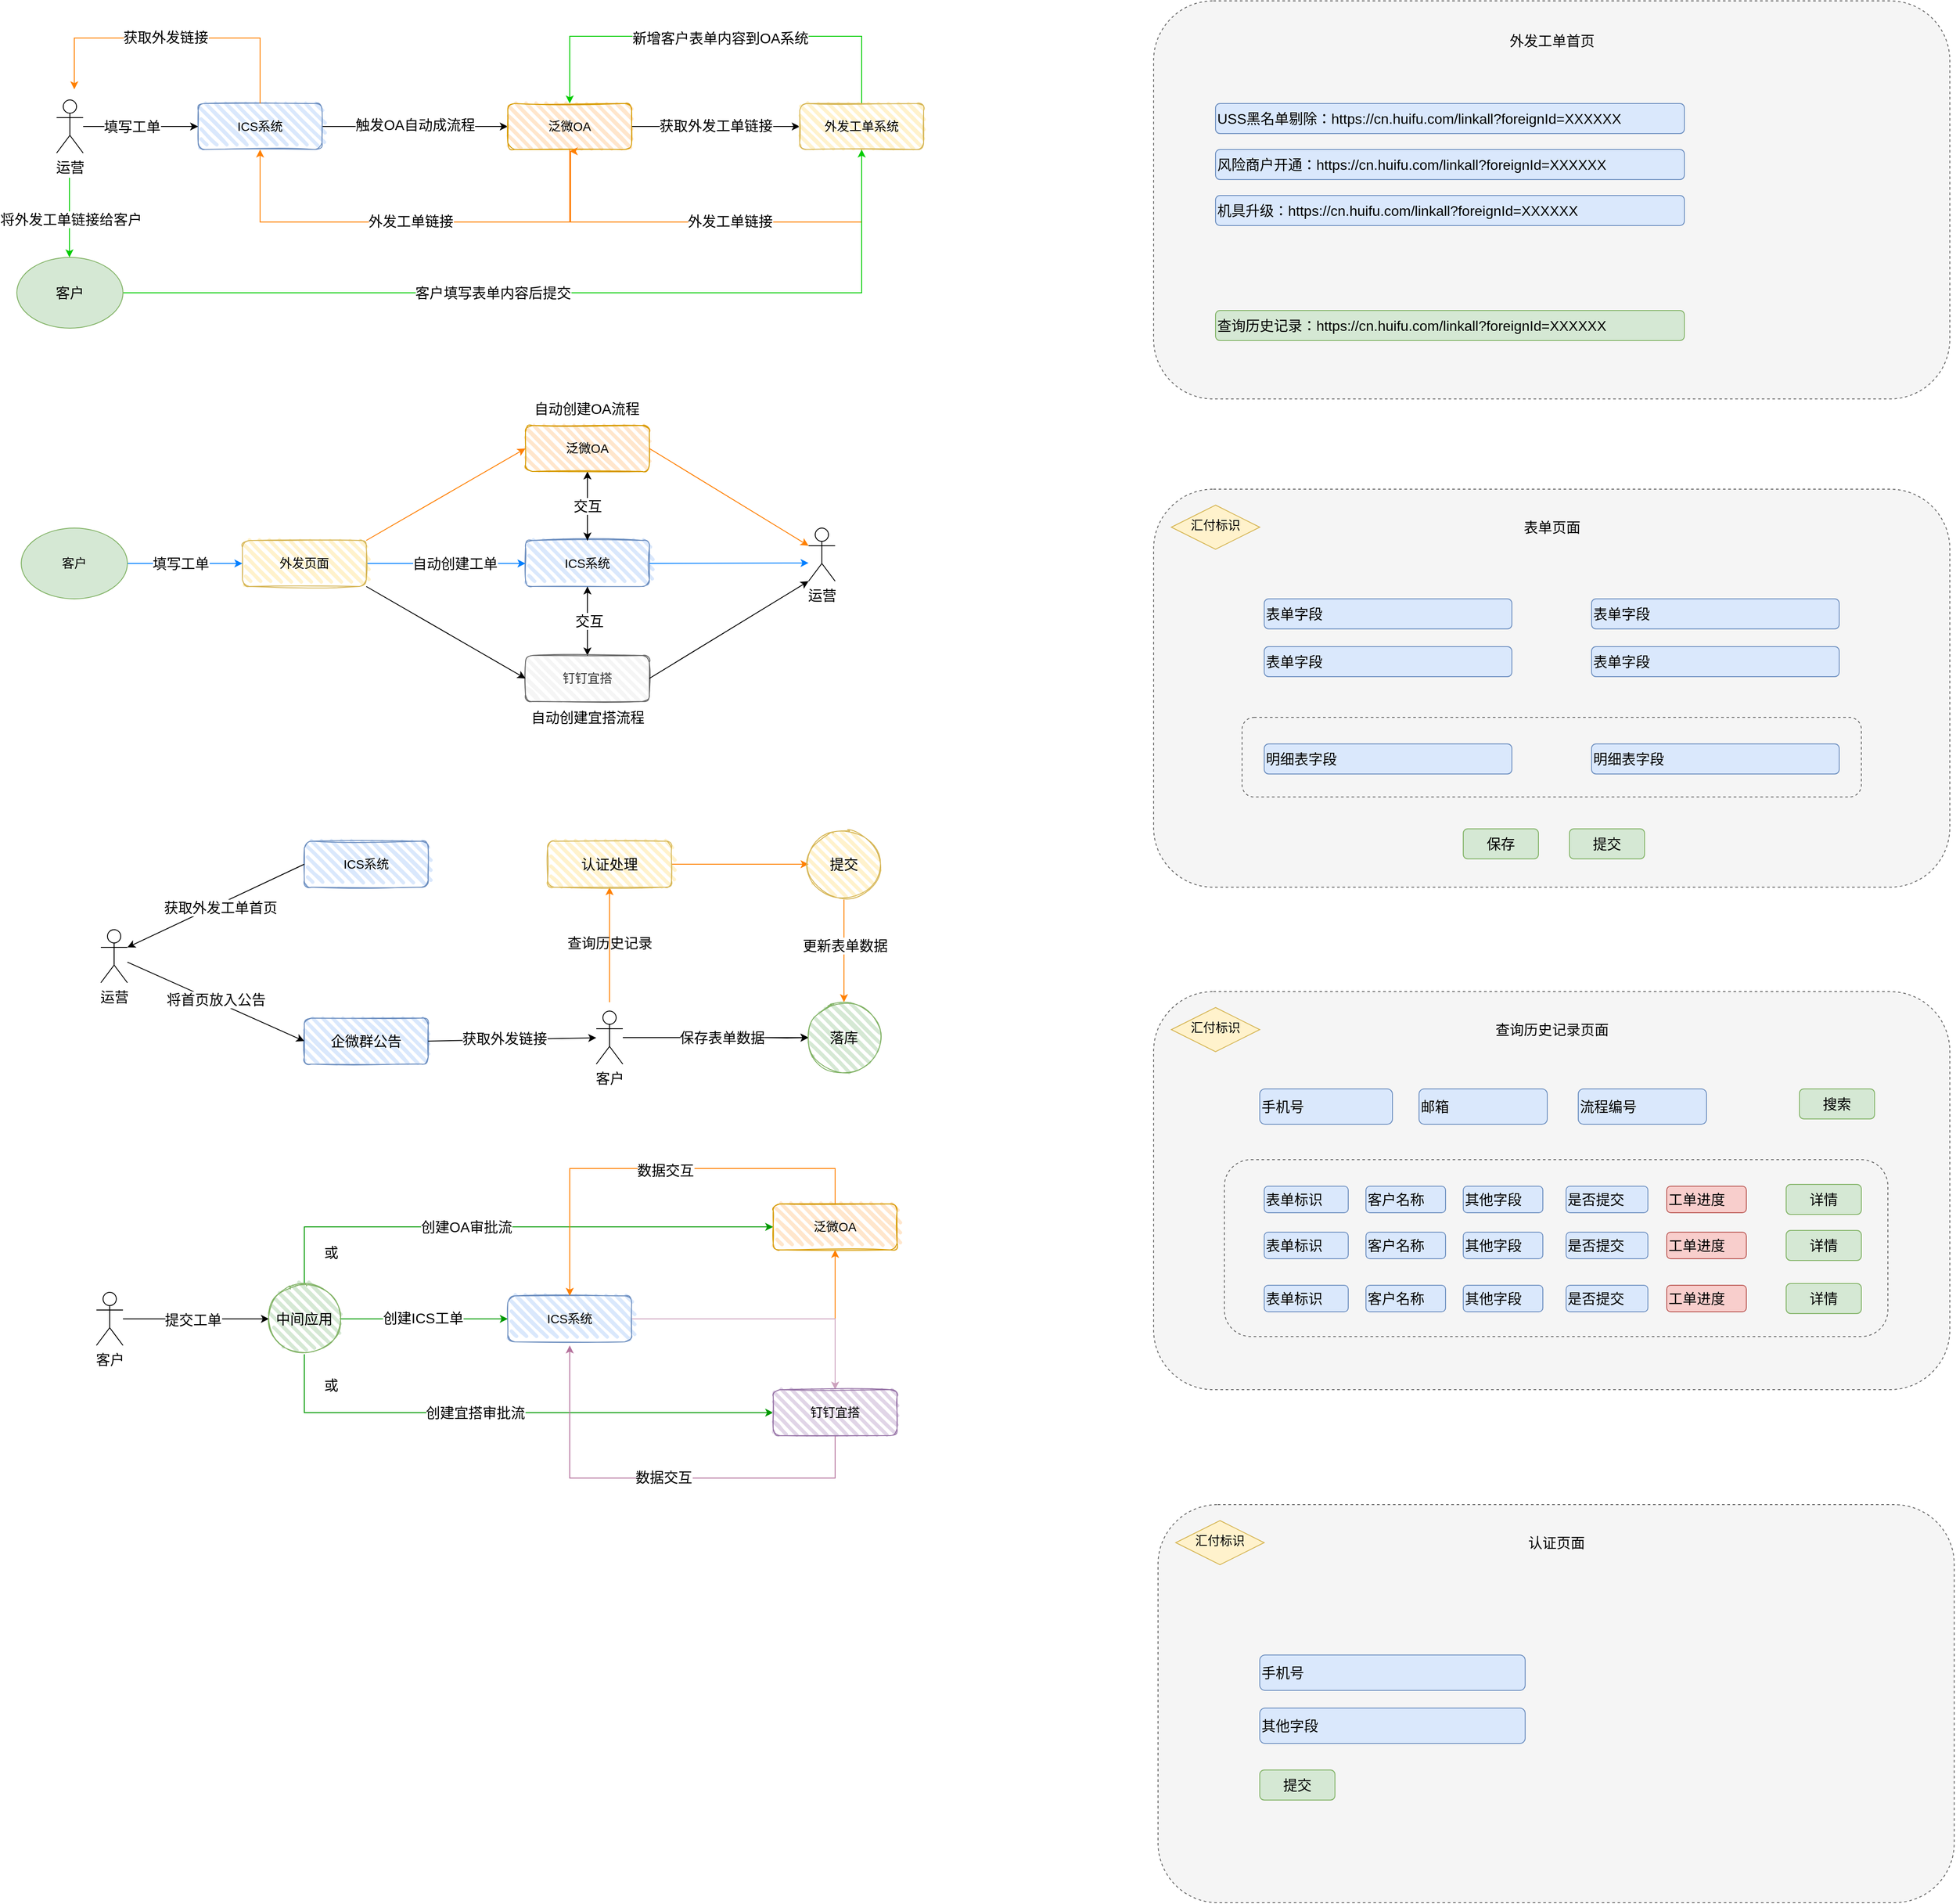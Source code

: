 <mxfile version="21.6.6" type="github">
  <diagram name="第 1 页" id="iX5eoNO0QXhDanVq4XIH">
    <mxGraphModel dx="1050" dy="542" grid="1" gridSize="10" guides="1" tooltips="1" connect="1" arrows="1" fold="1" page="1" pageScale="1" pageWidth="3300" pageHeight="2339" math="0" shadow="0">
      <root>
        <mxCell id="0" />
        <mxCell id="1" parent="0" />
        <mxCell id="Uh0hfPp95iWAJ7PzlKAb-22" style="edgeStyle=orthogonalEdgeStyle;rounded=0;orthogonalLoop=1;jettySize=auto;html=1;entryX=0;entryY=0.5;entryDx=0;entryDy=0;" edge="1" parent="1" source="Uh0hfPp95iWAJ7PzlKAb-3" target="Uh0hfPp95iWAJ7PzlKAb-21">
          <mxGeometry relative="1" as="geometry" />
        </mxCell>
        <mxCell id="Uh0hfPp95iWAJ7PzlKAb-27" value="&lt;font style=&quot;font-size: 16px;&quot;&gt;保存表单数据&lt;/font&gt;" style="edgeLabel;html=1;align=center;verticalAlign=middle;resizable=0;points=[];" vertex="1" connectable="0" parent="Uh0hfPp95iWAJ7PzlKAb-22">
          <mxGeometry x="0.067" relative="1" as="geometry">
            <mxPoint as="offset" />
          </mxGeometry>
        </mxCell>
        <mxCell id="-ehJBVwQ3Iy3KnU1lAVW-9" style="edgeStyle=orthogonalEdgeStyle;rounded=0;orthogonalLoop=1;jettySize=auto;html=1;entryX=0;entryY=0.5;entryDx=0;entryDy=0;" parent="1" source="-ehJBVwQ3Iy3KnU1lAVW-1" target="-ehJBVwQ3Iy3KnU1lAVW-2" edge="1">
          <mxGeometry relative="1" as="geometry" />
        </mxCell>
        <mxCell id="-ehJBVwQ3Iy3KnU1lAVW-10" value="&lt;font style=&quot;font-size: 16px;&quot;&gt;触发OA自动成流程&lt;/font&gt;" style="edgeLabel;html=1;align=center;verticalAlign=middle;resizable=0;points=[];" parent="-ehJBVwQ3Iy3KnU1lAVW-9" vertex="1" connectable="0">
          <mxGeometry x="-0.006" y="2" relative="1" as="geometry">
            <mxPoint as="offset" />
          </mxGeometry>
        </mxCell>
        <mxCell id="-ehJBVwQ3Iy3KnU1lAVW-1" value="&lt;font style=&quot;font-size: 14px;&quot;&gt;ICS系统&lt;/font&gt;" style="rounded=1;whiteSpace=wrap;html=1;strokeWidth=1;fillWeight=4;hachureGap=8;hachureAngle=45;fillColor=#dae8fc;sketch=1;strokeColor=#6c8ebf;shadow=0;glass=0;" parent="1" vertex="1">
          <mxGeometry x="270" y="396" width="140" height="52" as="geometry" />
        </mxCell>
        <mxCell id="-ehJBVwQ3Iy3KnU1lAVW-11" style="edgeStyle=orthogonalEdgeStyle;rounded=0;orthogonalLoop=1;jettySize=auto;html=1;entryX=0;entryY=0.5;entryDx=0;entryDy=0;" parent="1" source="-ehJBVwQ3Iy3KnU1lAVW-2" target="-ehJBVwQ3Iy3KnU1lAVW-3" edge="1">
          <mxGeometry relative="1" as="geometry">
            <Array as="points">
              <mxPoint x="850" y="422" />
              <mxPoint x="850" y="422" />
            </Array>
          </mxGeometry>
        </mxCell>
        <mxCell id="-ehJBVwQ3Iy3KnU1lAVW-12" value="&lt;font style=&quot;font-size: 16px;&quot;&gt;获取外发工单链接&lt;/font&gt;" style="edgeLabel;html=1;align=center;verticalAlign=middle;resizable=0;points=[];" parent="-ehJBVwQ3Iy3KnU1lAVW-11" vertex="1" connectable="0">
          <mxGeometry x="-0.007" y="1" relative="1" as="geometry">
            <mxPoint as="offset" />
          </mxGeometry>
        </mxCell>
        <mxCell id="-ehJBVwQ3Iy3KnU1lAVW-2" value="&lt;font style=&quot;font-size: 14px;&quot;&gt;泛微OA&lt;/font&gt;" style="rounded=1;whiteSpace=wrap;html=1;strokeWidth=1;fillWeight=4;hachureGap=8;hachureAngle=45;fillColor=#ffe6cc;sketch=1;strokeColor=#d79b00;shadow=0;glass=0;" parent="1" vertex="1">
          <mxGeometry x="620" y="396" width="140" height="52" as="geometry" />
        </mxCell>
        <mxCell id="-ehJBVwQ3Iy3KnU1lAVW-23" style="edgeStyle=orthogonalEdgeStyle;rounded=0;orthogonalLoop=1;jettySize=auto;html=1;exitX=0.5;exitY=1;exitDx=0;exitDy=0;strokeColor=#FF8000;" parent="1" source="-ehJBVwQ3Iy3KnU1lAVW-3" edge="1">
          <mxGeometry relative="1" as="geometry">
            <mxPoint x="690" y="450" as="targetPoint" />
            <mxPoint x="1020" y="438" as="sourcePoint" />
            <Array as="points">
              <mxPoint x="1020" y="530" />
              <mxPoint x="691" y="530" />
            </Array>
          </mxGeometry>
        </mxCell>
        <mxCell id="-ehJBVwQ3Iy3KnU1lAVW-24" value="&lt;span style=&quot;font-size: 16px;&quot;&gt;外发工单链接&lt;/span&gt;" style="edgeLabel;html=1;align=center;verticalAlign=middle;resizable=0;points=[];" parent="-ehJBVwQ3Iy3KnU1lAVW-23" vertex="1" connectable="0">
          <mxGeometry x="-0.059" y="-1" relative="1" as="geometry">
            <mxPoint as="offset" />
          </mxGeometry>
        </mxCell>
        <mxCell id="-ehJBVwQ3Iy3KnU1lAVW-34" style="edgeStyle=orthogonalEdgeStyle;rounded=0;orthogonalLoop=1;jettySize=auto;html=1;exitX=0.5;exitY=0;exitDx=0;exitDy=0;entryX=0.5;entryY=0;entryDx=0;entryDy=0;strokeColor=#00CC00;" parent="1" source="-ehJBVwQ3Iy3KnU1lAVW-3" target="-ehJBVwQ3Iy3KnU1lAVW-2" edge="1">
          <mxGeometry relative="1" as="geometry">
            <Array as="points">
              <mxPoint x="1020" y="320" />
              <mxPoint x="690" y="320" />
            </Array>
          </mxGeometry>
        </mxCell>
        <mxCell id="-ehJBVwQ3Iy3KnU1lAVW-35" value="&lt;span style=&quot;font-size: 16px;&quot;&gt;新增客户表单内容到OA系统&lt;/span&gt;" style="edgeLabel;html=1;align=center;verticalAlign=middle;resizable=0;points=[];" parent="-ehJBVwQ3Iy3KnU1lAVW-34" vertex="1" connectable="0">
          <mxGeometry x="-0.019" y="2" relative="1" as="geometry">
            <mxPoint as="offset" />
          </mxGeometry>
        </mxCell>
        <mxCell id="-ehJBVwQ3Iy3KnU1lAVW-3" value="&lt;font style=&quot;font-size: 14px;&quot;&gt;外发工单系统&lt;/font&gt;" style="rounded=1;whiteSpace=wrap;html=1;strokeWidth=1;fillWeight=4;hachureGap=8;hachureAngle=45;fillColor=#fff2cc;sketch=1;strokeColor=#d6b656;shadow=0;glass=0;" parent="1" vertex="1">
          <mxGeometry x="950" y="396" width="140" height="52" as="geometry" />
        </mxCell>
        <mxCell id="-ehJBVwQ3Iy3KnU1lAVW-7" style="edgeStyle=orthogonalEdgeStyle;rounded=0;orthogonalLoop=1;jettySize=auto;html=1;entryX=0;entryY=0.5;entryDx=0;entryDy=0;" parent="1" source="-ehJBVwQ3Iy3KnU1lAVW-4" target="-ehJBVwQ3Iy3KnU1lAVW-1" edge="1">
          <mxGeometry relative="1" as="geometry" />
        </mxCell>
        <mxCell id="-ehJBVwQ3Iy3KnU1lAVW-8" value="&lt;font style=&quot;font-size: 16px;&quot;&gt;填写工单&lt;/font&gt;" style="edgeLabel;html=1;align=center;verticalAlign=middle;resizable=0;points=[];" parent="-ehJBVwQ3Iy3KnU1lAVW-7" vertex="1" connectable="0">
          <mxGeometry x="-0.163" y="-4" relative="1" as="geometry">
            <mxPoint y="-4" as="offset" />
          </mxGeometry>
        </mxCell>
        <mxCell id="-ehJBVwQ3Iy3KnU1lAVW-4" value="运营" style="shape=umlActor;verticalLabelPosition=bottom;verticalAlign=top;html=1;fontSize=16;fontColor=#000000;" parent="1" vertex="1">
          <mxGeometry x="110" y="392" width="30" height="60" as="geometry" />
        </mxCell>
        <mxCell id="-ehJBVwQ3Iy3KnU1lAVW-32" style="edgeStyle=orthogonalEdgeStyle;rounded=0;orthogonalLoop=1;jettySize=auto;html=1;entryX=0.5;entryY=1;entryDx=0;entryDy=0;strokeColor=#00CC00;" parent="1" source="-ehJBVwQ3Iy3KnU1lAVW-20" target="-ehJBVwQ3Iy3KnU1lAVW-3" edge="1">
          <mxGeometry relative="1" as="geometry">
            <mxPoint x="1020" y="610" as="targetPoint" />
          </mxGeometry>
        </mxCell>
        <mxCell id="-ehJBVwQ3Iy3KnU1lAVW-33" value="&lt;span style=&quot;font-size: 16px;&quot;&gt;客户填写表单内容后提交&lt;/span&gt;" style="edgeLabel;html=1;align=center;verticalAlign=middle;resizable=0;points=[];" parent="-ehJBVwQ3Iy3KnU1lAVW-32" vertex="1" connectable="0">
          <mxGeometry x="-0.162" relative="1" as="geometry">
            <mxPoint as="offset" />
          </mxGeometry>
        </mxCell>
        <mxCell id="-ehJBVwQ3Iy3KnU1lAVW-20" value="&lt;font style=&quot;font-size: 16px;&quot;&gt;客户&lt;/font&gt;" style="ellipse;whiteSpace=wrap;html=1;fillColor=#d5e8d4;strokeColor=#82b366;" parent="1" vertex="1">
          <mxGeometry x="65" y="570" width="120" height="80" as="geometry" />
        </mxCell>
        <mxCell id="-ehJBVwQ3Iy3KnU1lAVW-25" style="edgeStyle=orthogonalEdgeStyle;rounded=0;orthogonalLoop=1;jettySize=auto;html=1;entryX=0.5;entryY=1;entryDx=0;entryDy=0;exitX=0.5;exitY=1;exitDx=0;exitDy=0;strokeColor=#FF8000;" parent="1" source="-ehJBVwQ3Iy3KnU1lAVW-2" target="-ehJBVwQ3Iy3KnU1lAVW-1" edge="1">
          <mxGeometry relative="1" as="geometry">
            <mxPoint x="350" y="454" as="targetPoint" />
            <mxPoint x="690" y="450" as="sourcePoint" />
            <Array as="points">
              <mxPoint x="690" y="530" />
              <mxPoint x="340" y="530" />
            </Array>
          </mxGeometry>
        </mxCell>
        <mxCell id="-ehJBVwQ3Iy3KnU1lAVW-26" value="&lt;span style=&quot;font-size: 16px;&quot;&gt;外发工单链接&lt;/span&gt;" style="edgeLabel;html=1;align=center;verticalAlign=middle;resizable=0;points=[];" parent="-ehJBVwQ3Iy3KnU1lAVW-25" vertex="1" connectable="0">
          <mxGeometry x="-0.059" y="-1" relative="1" as="geometry">
            <mxPoint x="-20" as="offset" />
          </mxGeometry>
        </mxCell>
        <mxCell id="-ehJBVwQ3Iy3KnU1lAVW-28" style="edgeStyle=orthogonalEdgeStyle;rounded=0;orthogonalLoop=1;jettySize=auto;html=1;exitX=0.5;exitY=0;exitDx=0;exitDy=0;strokeColor=#FF8000;" parent="1" source="-ehJBVwQ3Iy3KnU1lAVW-1" edge="1">
          <mxGeometry relative="1" as="geometry">
            <mxPoint x="130" y="380" as="targetPoint" />
            <mxPoint x="460" y="240" as="sourcePoint" />
            <Array as="points">
              <mxPoint x="340" y="322" />
              <mxPoint x="130" y="322" />
              <mxPoint x="130" y="370" />
            </Array>
          </mxGeometry>
        </mxCell>
        <mxCell id="-ehJBVwQ3Iy3KnU1lAVW-29" value="&lt;span style=&quot;font-size: 16px;&quot;&gt;获取外发链接&lt;/span&gt;" style="edgeLabel;html=1;align=center;verticalAlign=middle;resizable=0;points=[];" parent="-ehJBVwQ3Iy3KnU1lAVW-28" vertex="1" connectable="0">
          <mxGeometry x="-0.059" y="-1" relative="1" as="geometry">
            <mxPoint x="-20" as="offset" />
          </mxGeometry>
        </mxCell>
        <mxCell id="-ehJBVwQ3Iy3KnU1lAVW-30" value="" style="endArrow=classic;html=1;rounded=0;strokeColor=#00CC00;" parent="1" edge="1">
          <mxGeometry width="50" height="50" relative="1" as="geometry">
            <mxPoint x="124.5" y="480" as="sourcePoint" />
            <mxPoint x="124.5" y="570" as="targetPoint" />
          </mxGeometry>
        </mxCell>
        <mxCell id="-ehJBVwQ3Iy3KnU1lAVW-31" value="&lt;font style=&quot;font-size: 16px;&quot;&gt;将外发工单链接给客户&lt;/font&gt;" style="edgeLabel;html=1;align=center;verticalAlign=middle;resizable=0;points=[];" parent="-ehJBVwQ3Iy3KnU1lAVW-30" vertex="1" connectable="0">
          <mxGeometry x="0.04" y="1" relative="1" as="geometry">
            <mxPoint as="offset" />
          </mxGeometry>
        </mxCell>
        <mxCell id="-ehJBVwQ3Iy3KnU1lAVW-72" style="edgeStyle=orthogonalEdgeStyle;rounded=0;orthogonalLoop=1;jettySize=auto;html=1;entryX=0.5;entryY=1;entryDx=0;entryDy=0;" parent="1" source="-ehJBVwQ3Iy3KnU1lAVW-38" target="-ehJBVwQ3Iy3KnU1lAVW-41" edge="1">
          <mxGeometry relative="1" as="geometry" />
        </mxCell>
        <mxCell id="-ehJBVwQ3Iy3KnU1lAVW-73" value="" style="edgeStyle=orthogonalEdgeStyle;rounded=0;orthogonalLoop=1;jettySize=auto;html=1;" parent="1" source="-ehJBVwQ3Iy3KnU1lAVW-38" target="-ehJBVwQ3Iy3KnU1lAVW-59" edge="1">
          <mxGeometry relative="1" as="geometry" />
        </mxCell>
        <mxCell id="-ehJBVwQ3Iy3KnU1lAVW-38" value="&lt;font style=&quot;font-size: 14px;&quot;&gt;ICS系统&lt;/font&gt;" style="rounded=1;whiteSpace=wrap;html=1;strokeWidth=1;fillWeight=4;hachureGap=8;hachureAngle=45;fillColor=#dae8fc;sketch=1;strokeColor=#6c8ebf;shadow=0;glass=0;" parent="1" vertex="1">
          <mxGeometry x="640" y="890" width="140" height="52" as="geometry" />
        </mxCell>
        <mxCell id="-ehJBVwQ3Iy3KnU1lAVW-71" style="edgeStyle=orthogonalEdgeStyle;rounded=0;orthogonalLoop=1;jettySize=auto;html=1;entryX=0.5;entryY=0;entryDx=0;entryDy=0;" parent="1" source="-ehJBVwQ3Iy3KnU1lAVW-41" target="-ehJBVwQ3Iy3KnU1lAVW-38" edge="1">
          <mxGeometry relative="1" as="geometry" />
        </mxCell>
        <mxCell id="-ehJBVwQ3Iy3KnU1lAVW-75" value="&lt;font style=&quot;font-size: 16px;&quot;&gt;交互&lt;/font&gt;" style="edgeLabel;html=1;align=center;verticalAlign=middle;resizable=0;points=[];" parent="-ehJBVwQ3Iy3KnU1lAVW-71" vertex="1" connectable="0">
          <mxGeometry x="-0.015" relative="1" as="geometry">
            <mxPoint as="offset" />
          </mxGeometry>
        </mxCell>
        <mxCell id="-ehJBVwQ3Iy3KnU1lAVW-41" value="&lt;font style=&quot;font-size: 14px;&quot;&gt;泛微OA&lt;/font&gt;" style="rounded=1;whiteSpace=wrap;html=1;strokeWidth=1;fillWeight=4;hachureGap=8;hachureAngle=45;fillColor=#ffe6cc;sketch=1;strokeColor=#d79b00;shadow=0;glass=0;" parent="1" vertex="1">
          <mxGeometry x="640" y="760" width="140" height="52" as="geometry" />
        </mxCell>
        <mxCell id="-ehJBVwQ3Iy3KnU1lAVW-61" style="edgeStyle=orthogonalEdgeStyle;rounded=0;orthogonalLoop=1;jettySize=auto;html=1;entryX=0;entryY=0.5;entryDx=0;entryDy=0;strokeColor=#007FFF;" parent="1" source="-ehJBVwQ3Iy3KnU1lAVW-46" target="-ehJBVwQ3Iy3KnU1lAVW-38" edge="1">
          <mxGeometry relative="1" as="geometry" />
        </mxCell>
        <mxCell id="-ehJBVwQ3Iy3KnU1lAVW-66" value="&lt;font style=&quot;font-size: 16px;&quot;&gt;自动创建工单&lt;/font&gt;" style="edgeLabel;html=1;align=center;verticalAlign=middle;resizable=0;points=[];" parent="-ehJBVwQ3Iy3KnU1lAVW-61" vertex="1" connectable="0">
          <mxGeometry x="-0.049" y="1" relative="1" as="geometry">
            <mxPoint x="14" y="1" as="offset" />
          </mxGeometry>
        </mxCell>
        <mxCell id="-ehJBVwQ3Iy3KnU1lAVW-46" value="&lt;font style=&quot;font-size: 14px;&quot;&gt;外发页面&lt;/font&gt;" style="rounded=1;whiteSpace=wrap;html=1;strokeWidth=1;fillWeight=4;hachureGap=8;hachureAngle=45;sketch=1;shadow=0;glass=0;fillColor=#fff2cc;strokeColor=#d6b656;" parent="1" vertex="1">
          <mxGeometry x="320" y="890" width="140" height="52" as="geometry" />
        </mxCell>
        <mxCell id="-ehJBVwQ3Iy3KnU1lAVW-49" value="运营" style="shape=umlActor;verticalLabelPosition=bottom;verticalAlign=top;html=1;fontSize=16;fontColor=#000000;" parent="1" vertex="1">
          <mxGeometry x="960" y="876" width="30" height="60" as="geometry" />
        </mxCell>
        <mxCell id="-ehJBVwQ3Iy3KnU1lAVW-60" style="edgeStyle=orthogonalEdgeStyle;rounded=0;orthogonalLoop=1;jettySize=auto;html=1;entryX=0;entryY=0.5;entryDx=0;entryDy=0;strokeColor=#007FFF;" parent="1" source="-ehJBVwQ3Iy3KnU1lAVW-52" target="-ehJBVwQ3Iy3KnU1lAVW-46" edge="1">
          <mxGeometry relative="1" as="geometry" />
        </mxCell>
        <mxCell id="-ehJBVwQ3Iy3KnU1lAVW-65" value="&lt;font style=&quot;font-size: 16px;&quot;&gt;填写工单&lt;/font&gt;" style="edgeLabel;html=1;align=center;verticalAlign=middle;resizable=0;points=[];" parent="-ehJBVwQ3Iy3KnU1lAVW-60" vertex="1" connectable="0">
          <mxGeometry x="0.025" y="1" relative="1" as="geometry">
            <mxPoint x="-7" y="1" as="offset" />
          </mxGeometry>
        </mxCell>
        <mxCell id="-ehJBVwQ3Iy3KnU1lAVW-52" value="&lt;font style=&quot;font-size: 14px;&quot;&gt;客户&lt;/font&gt;" style="ellipse;whiteSpace=wrap;html=1;fillColor=#d5e8d4;strokeColor=#82b366;" parent="1" vertex="1">
          <mxGeometry x="70" y="876" width="120" height="80" as="geometry" />
        </mxCell>
        <mxCell id="-ehJBVwQ3Iy3KnU1lAVW-74" style="edgeStyle=orthogonalEdgeStyle;rounded=0;orthogonalLoop=1;jettySize=auto;html=1;entryX=0.5;entryY=1;entryDx=0;entryDy=0;" parent="1" source="-ehJBVwQ3Iy3KnU1lAVW-59" target="-ehJBVwQ3Iy3KnU1lAVW-38" edge="1">
          <mxGeometry relative="1" as="geometry" />
        </mxCell>
        <mxCell id="-ehJBVwQ3Iy3KnU1lAVW-59" value="&lt;font style=&quot;font-size: 14px;&quot;&gt;钉钉宜搭&lt;/font&gt;" style="rounded=1;whiteSpace=wrap;html=1;strokeWidth=1;fillWeight=4;hachureGap=8;hachureAngle=45;fillColor=#f5f5f5;sketch=1;strokeColor=#666666;shadow=0;glass=0;fontColor=#333333;" parent="1" vertex="1">
          <mxGeometry x="640" y="1020" width="140" height="52" as="geometry" />
        </mxCell>
        <mxCell id="-ehJBVwQ3Iy3KnU1lAVW-62" value="" style="endArrow=classic;html=1;rounded=0;entryX=0;entryY=0.5;entryDx=0;entryDy=0;exitX=1;exitY=0;exitDx=0;exitDy=0;strokeColor=#FF8000;" parent="1" source="-ehJBVwQ3Iy3KnU1lAVW-46" target="-ehJBVwQ3Iy3KnU1lAVW-41" edge="1">
          <mxGeometry width="50" height="50" relative="1" as="geometry">
            <mxPoint x="360" y="760" as="sourcePoint" />
            <mxPoint x="360" y="850" as="targetPoint" />
          </mxGeometry>
        </mxCell>
        <mxCell id="-ehJBVwQ3Iy3KnU1lAVW-67" value="&lt;font style=&quot;font-size: 16px;&quot;&gt;自动创建OA流程&lt;/font&gt;" style="edgeLabel;html=1;align=center;verticalAlign=middle;resizable=0;points=[];" parent="-ehJBVwQ3Iy3KnU1lAVW-62" vertex="1" connectable="0">
          <mxGeometry x="-0.118" y="2" relative="1" as="geometry">
            <mxPoint x="171" y="-102" as="offset" />
          </mxGeometry>
        </mxCell>
        <mxCell id="-ehJBVwQ3Iy3KnU1lAVW-63" value="" style="endArrow=classic;html=1;rounded=0;entryX=0;entryY=0.5;entryDx=0;entryDy=0;exitX=1;exitY=1;exitDx=0;exitDy=0;strokeColor=#000000;" parent="1" source="-ehJBVwQ3Iy3KnU1lAVW-46" target="-ehJBVwQ3Iy3KnU1lAVW-59" edge="1">
          <mxGeometry width="50" height="50" relative="1" as="geometry">
            <mxPoint x="410" y="1044" as="sourcePoint" />
            <mxPoint x="550" y="940" as="targetPoint" />
          </mxGeometry>
        </mxCell>
        <mxCell id="-ehJBVwQ3Iy3KnU1lAVW-70" value="&lt;font style=&quot;font-size: 16px;&quot;&gt;自动创建宜搭流程&lt;/font&gt;" style="edgeLabel;html=1;align=center;verticalAlign=middle;resizable=0;points=[];" parent="1" vertex="1" connectable="0">
          <mxGeometry x="709.999" y="1090.003" as="geometry" />
        </mxCell>
        <mxCell id="-ehJBVwQ3Iy3KnU1lAVW-76" value="&lt;font style=&quot;font-size: 16px;&quot;&gt;交互&lt;/font&gt;" style="edgeLabel;html=1;align=center;verticalAlign=middle;resizable=0;points=[];" parent="1" vertex="1" connectable="0">
          <mxGeometry x="720" y="860" as="geometry">
            <mxPoint x="-8" y="121" as="offset" />
          </mxGeometry>
        </mxCell>
        <mxCell id="-ehJBVwQ3Iy3KnU1lAVW-77" value="" style="endArrow=classic;html=1;rounded=0;exitX=1;exitY=0.5;exitDx=0;exitDy=0;entryX=0;entryY=0.658;entryDx=0;entryDy=0;entryPerimeter=0;strokeColor=#007FFF;" parent="1" source="-ehJBVwQ3Iy3KnU1lAVW-38" target="-ehJBVwQ3Iy3KnU1lAVW-49" edge="1">
          <mxGeometry width="50" height="50" relative="1" as="geometry">
            <mxPoint x="810" y="915.5" as="sourcePoint" />
            <mxPoint x="910" y="915.5" as="targetPoint" />
          </mxGeometry>
        </mxCell>
        <mxCell id="-ehJBVwQ3Iy3KnU1lAVW-78" value="" style="endArrow=classic;html=1;rounded=0;exitX=1;exitY=0.5;exitDx=0;exitDy=0;entryX=0;entryY=0.333;entryDx=0;entryDy=0;entryPerimeter=0;strokeColor=#FF8000;" parent="1" source="-ehJBVwQ3Iy3KnU1lAVW-41" target="-ehJBVwQ3Iy3KnU1lAVW-49" edge="1">
          <mxGeometry width="50" height="50" relative="1" as="geometry">
            <mxPoint x="870" y="760" as="sourcePoint" />
            <mxPoint x="950" y="700" as="targetPoint" />
          </mxGeometry>
        </mxCell>
        <mxCell id="-ehJBVwQ3Iy3KnU1lAVW-79" value="" style="endArrow=classic;html=1;rounded=0;exitX=1;exitY=0.5;exitDx=0;exitDy=0;entryX=0;entryY=1;entryDx=0;entryDy=0;entryPerimeter=0;" parent="1" source="-ehJBVwQ3Iy3KnU1lAVW-59" target="-ehJBVwQ3Iy3KnU1lAVW-49" edge="1">
          <mxGeometry width="50" height="50" relative="1" as="geometry">
            <mxPoint x="820" y="1046.5" as="sourcePoint" />
            <mxPoint x="1000" y="1045.5" as="targetPoint" />
          </mxGeometry>
        </mxCell>
        <mxCell id="Uh0hfPp95iWAJ7PzlKAb-1" value="运营" style="shape=umlActor;verticalLabelPosition=bottom;verticalAlign=top;html=1;fontSize=16;fontColor=#000000;" vertex="1" parent="1">
          <mxGeometry x="160" y="1330" width="30" height="60" as="geometry" />
        </mxCell>
        <mxCell id="Uh0hfPp95iWAJ7PzlKAb-2" value="&lt;font style=&quot;font-size: 14px;&quot;&gt;ICS系统&lt;/font&gt;" style="rounded=1;whiteSpace=wrap;html=1;strokeWidth=1;fillWeight=4;hachureGap=8;hachureAngle=45;fillColor=#dae8fc;sketch=1;strokeColor=#6c8ebf;shadow=0;glass=0;" vertex="1" parent="1">
          <mxGeometry x="390" y="1230" width="140" height="52" as="geometry" />
        </mxCell>
        <mxCell id="Uh0hfPp95iWAJ7PzlKAb-3" value="客户" style="shape=umlActor;verticalLabelPosition=bottom;verticalAlign=top;html=1;fontSize=16;fontColor=#000000;" vertex="1" parent="1">
          <mxGeometry x="720" y="1422" width="30" height="60" as="geometry" />
        </mxCell>
        <mxCell id="Uh0hfPp95iWAJ7PzlKAb-4" value="&lt;font style=&quot;font-size: 16px;&quot;&gt;企微群公告&lt;/font&gt;" style="rounded=1;whiteSpace=wrap;html=1;strokeWidth=1;fillWeight=4;hachureGap=8;hachureAngle=45;fillColor=#dae8fc;sketch=1;strokeColor=#6c8ebf;shadow=0;glass=0;" vertex="1" parent="1">
          <mxGeometry x="390" y="1430" width="140" height="52" as="geometry" />
        </mxCell>
        <mxCell id="Uh0hfPp95iWAJ7PzlKAb-5" value="" style="endArrow=classic;html=1;rounded=0;exitX=0;exitY=0.5;exitDx=0;exitDy=0;entryX=1;entryY=0.333;entryDx=0;entryDy=0;entryPerimeter=0;" edge="1" parent="1" source="Uh0hfPp95iWAJ7PzlKAb-2" target="Uh0hfPp95iWAJ7PzlKAb-1">
          <mxGeometry width="50" height="50" relative="1" as="geometry">
            <mxPoint x="250" y="1360" as="sourcePoint" />
            <mxPoint x="210" y="1210" as="targetPoint" />
          </mxGeometry>
        </mxCell>
        <mxCell id="Uh0hfPp95iWAJ7PzlKAb-7" value="&lt;font style=&quot;font-size: 16px;&quot;&gt;获取外发工单首页&lt;/font&gt;" style="edgeLabel;html=1;align=center;verticalAlign=middle;resizable=0;points=[];" vertex="1" connectable="0" parent="Uh0hfPp95iWAJ7PzlKAb-5">
          <mxGeometry x="-0.031" y="4" relative="1" as="geometry">
            <mxPoint as="offset" />
          </mxGeometry>
        </mxCell>
        <mxCell id="Uh0hfPp95iWAJ7PzlKAb-6" value="" style="endArrow=classic;html=1;rounded=0;entryX=0;entryY=0.5;entryDx=0;entryDy=0;" edge="1" parent="1" source="Uh0hfPp95iWAJ7PzlKAb-1" target="Uh0hfPp95iWAJ7PzlKAb-4">
          <mxGeometry width="50" height="50" relative="1" as="geometry">
            <mxPoint x="270" y="1410" as="sourcePoint" />
            <mxPoint x="350" y="1459" as="targetPoint" />
          </mxGeometry>
        </mxCell>
        <mxCell id="Uh0hfPp95iWAJ7PzlKAb-8" value="&lt;span style=&quot;font-size: 16px;&quot;&gt;将首页放入公告&lt;/span&gt;" style="edgeLabel;html=1;align=center;verticalAlign=middle;resizable=0;points=[];" vertex="1" connectable="0" parent="Uh0hfPp95iWAJ7PzlKAb-6">
          <mxGeometry x="-0.007" y="2" relative="1" as="geometry">
            <mxPoint as="offset" />
          </mxGeometry>
        </mxCell>
        <mxCell id="Uh0hfPp95iWAJ7PzlKAb-9" value="" style="endArrow=classic;html=1;rounded=0;exitX=1;exitY=0.5;exitDx=0;exitDy=0;" edge="1" parent="1" source="Uh0hfPp95iWAJ7PzlKAb-4" target="Uh0hfPp95iWAJ7PzlKAb-3">
          <mxGeometry width="50" height="50" relative="1" as="geometry">
            <mxPoint x="620" y="1420" as="sourcePoint" />
            <mxPoint x="700" y="1469" as="targetPoint" />
          </mxGeometry>
        </mxCell>
        <mxCell id="Uh0hfPp95iWAJ7PzlKAb-10" value="&lt;font style=&quot;font-size: 16px;&quot;&gt;获取外发链接&lt;/font&gt;" style="edgeLabel;html=1;align=center;verticalAlign=middle;resizable=0;points=[];" vertex="1" connectable="0" parent="Uh0hfPp95iWAJ7PzlKAb-9">
          <mxGeometry x="-0.102" y="2" relative="1" as="geometry">
            <mxPoint as="offset" />
          </mxGeometry>
        </mxCell>
        <mxCell id="Uh0hfPp95iWAJ7PzlKAb-26" value="" style="edgeStyle=orthogonalEdgeStyle;rounded=0;orthogonalLoop=1;jettySize=auto;html=1;" edge="1" parent="1" target="Uh0hfPp95iWAJ7PzlKAb-21">
          <mxGeometry relative="1" as="geometry">
            <mxPoint x="910" y="1452" as="sourcePoint" />
          </mxGeometry>
        </mxCell>
        <mxCell id="Uh0hfPp95iWAJ7PzlKAb-12" value="" style="endArrow=classic;html=1;rounded=0;exitX=0.5;exitY=0;exitDx=0;exitDy=0;exitPerimeter=0;entryX=0.5;entryY=1;entryDx=0;entryDy=0;strokeColor=#FF8000;" edge="1" parent="1" target="Uh0hfPp95iWAJ7PzlKAb-13">
          <mxGeometry width="50" height="50" relative="1" as="geometry">
            <mxPoint x="735" y="1412" as="sourcePoint" />
            <mxPoint x="734.5" y="1320" as="targetPoint" />
          </mxGeometry>
        </mxCell>
        <mxCell id="Uh0hfPp95iWAJ7PzlKAb-16" value="" style="edgeStyle=orthogonalEdgeStyle;rounded=0;orthogonalLoop=1;jettySize=auto;html=1;strokeColor=#FF8000;" edge="1" parent="1" source="Uh0hfPp95iWAJ7PzlKAb-13" target="Uh0hfPp95iWAJ7PzlKAb-15">
          <mxGeometry relative="1" as="geometry" />
        </mxCell>
        <mxCell id="Uh0hfPp95iWAJ7PzlKAb-13" value="&lt;font style=&quot;font-size: 16px;&quot;&gt;认证处理&lt;/font&gt;" style="rounded=1;whiteSpace=wrap;html=1;strokeWidth=1;fillWeight=4;hachureGap=8;hachureAngle=45;sketch=1;shadow=0;glass=0;fillColor=#fff2cc;strokeColor=#d6b656;" vertex="1" parent="1">
          <mxGeometry x="665" y="1230" width="140" height="52" as="geometry" />
        </mxCell>
        <mxCell id="Uh0hfPp95iWAJ7PzlKAb-14" value="&lt;font style=&quot;font-size: 16px;&quot;&gt;查询历史记录&lt;/font&gt;" style="text;html=1;align=center;verticalAlign=middle;resizable=0;points=[];autosize=1;strokeColor=none;fillColor=none;" vertex="1" parent="1">
          <mxGeometry x="675" y="1330" width="120" height="30" as="geometry" />
        </mxCell>
        <mxCell id="Uh0hfPp95iWAJ7PzlKAb-28" style="edgeStyle=orthogonalEdgeStyle;rounded=0;orthogonalLoop=1;jettySize=auto;html=1;entryX=0.5;entryY=0;entryDx=0;entryDy=0;strokeColor=#FF8000;" edge="1" parent="1" source="Uh0hfPp95iWAJ7PzlKAb-15" target="Uh0hfPp95iWAJ7PzlKAb-21">
          <mxGeometry relative="1" as="geometry" />
        </mxCell>
        <mxCell id="Uh0hfPp95iWAJ7PzlKAb-29" value="&lt;font style=&quot;font-size: 16px;&quot;&gt;更新表单数据&lt;/font&gt;" style="edgeLabel;html=1;align=center;verticalAlign=middle;resizable=0;points=[];" vertex="1" connectable="0" parent="Uh0hfPp95iWAJ7PzlKAb-28">
          <mxGeometry x="-0.11" y="1" relative="1" as="geometry">
            <mxPoint as="offset" />
          </mxGeometry>
        </mxCell>
        <mxCell id="Uh0hfPp95iWAJ7PzlKAb-15" value="&lt;font style=&quot;font-size: 16px;&quot;&gt;提交&lt;/font&gt;" style="ellipse;whiteSpace=wrap;html=1;fillColor=#fff2cc;strokeColor=#d6b656;rounded=1;strokeWidth=1;fillWeight=4;hachureGap=8;hachureAngle=45;sketch=1;shadow=0;glass=0;" vertex="1" parent="1">
          <mxGeometry x="960" y="1216" width="80" height="80" as="geometry" />
        </mxCell>
        <mxCell id="Uh0hfPp95iWAJ7PzlKAb-21" value="&lt;font style=&quot;font-size: 16px;&quot;&gt;落库&lt;/font&gt;" style="ellipse;whiteSpace=wrap;html=1;fillColor=#d5e8d4;strokeColor=#82b366;rounded=1;strokeWidth=1;fillWeight=4;hachureGap=8;hachureAngle=45;sketch=1;shadow=0;glass=0;" vertex="1" parent="1">
          <mxGeometry x="960" y="1412" width="80" height="80" as="geometry" />
        </mxCell>
        <mxCell id="Uh0hfPp95iWAJ7PzlKAb-35" style="edgeStyle=orthogonalEdgeStyle;rounded=0;orthogonalLoop=1;jettySize=auto;html=1;entryX=0;entryY=0.5;entryDx=0;entryDy=0;" edge="1" parent="1" source="Uh0hfPp95iWAJ7PzlKAb-30" target="Uh0hfPp95iWAJ7PzlKAb-34">
          <mxGeometry relative="1" as="geometry" />
        </mxCell>
        <mxCell id="Uh0hfPp95iWAJ7PzlKAb-36" value="&lt;font style=&quot;font-size: 16px;&quot;&gt;提交工单&lt;/font&gt;" style="edgeLabel;html=1;align=center;verticalAlign=middle;resizable=0;points=[];" vertex="1" connectable="0" parent="Uh0hfPp95iWAJ7PzlKAb-35">
          <mxGeometry x="-0.042" y="-1" relative="1" as="geometry">
            <mxPoint as="offset" />
          </mxGeometry>
        </mxCell>
        <mxCell id="Uh0hfPp95iWAJ7PzlKAb-30" value="客户" style="shape=umlActor;verticalLabelPosition=bottom;verticalAlign=top;html=1;fontSize=16;fontColor=#000000;" vertex="1" parent="1">
          <mxGeometry x="155" y="1740" width="30" height="60" as="geometry" />
        </mxCell>
        <mxCell id="Uh0hfPp95iWAJ7PzlKAb-39" style="edgeStyle=orthogonalEdgeStyle;rounded=0;orthogonalLoop=1;jettySize=auto;html=1;exitX=0.5;exitY=0;exitDx=0;exitDy=0;entryX=0;entryY=0.5;entryDx=0;entryDy=0;strokeColor=#009900;" edge="1" parent="1" source="Uh0hfPp95iWAJ7PzlKAb-34" target="Uh0hfPp95iWAJ7PzlKAb-32">
          <mxGeometry relative="1" as="geometry" />
        </mxCell>
        <mxCell id="Uh0hfPp95iWAJ7PzlKAb-41" value="&lt;font style=&quot;font-size: 16px;&quot;&gt;创建OA审批流&lt;/font&gt;" style="edgeLabel;html=1;align=center;verticalAlign=middle;resizable=0;points=[];" vertex="1" connectable="0" parent="Uh0hfPp95iWAJ7PzlKAb-39">
          <mxGeometry x="0.203" y="-3" relative="1" as="geometry">
            <mxPoint x="-111" y="-3" as="offset" />
          </mxGeometry>
        </mxCell>
        <mxCell id="Uh0hfPp95iWAJ7PzlKAb-40" style="edgeStyle=orthogonalEdgeStyle;rounded=0;orthogonalLoop=1;jettySize=auto;html=1;exitX=0.5;exitY=1;exitDx=0;exitDy=0;entryX=0;entryY=0.5;entryDx=0;entryDy=0;strokeColor=#009900;" edge="1" parent="1" source="Uh0hfPp95iWAJ7PzlKAb-34" target="Uh0hfPp95iWAJ7PzlKAb-33">
          <mxGeometry relative="1" as="geometry" />
        </mxCell>
        <mxCell id="Uh0hfPp95iWAJ7PzlKAb-42" value="&lt;font style=&quot;font-size: 16px;&quot;&gt;创建宜搭审批流&lt;/font&gt;" style="edgeLabel;html=1;align=center;verticalAlign=middle;resizable=0;points=[];" vertex="1" connectable="0" parent="Uh0hfPp95iWAJ7PzlKAb-40">
          <mxGeometry x="0.21" relative="1" as="geometry">
            <mxPoint x="-102" as="offset" />
          </mxGeometry>
        </mxCell>
        <mxCell id="Uh0hfPp95iWAJ7PzlKAb-51" style="edgeStyle=orthogonalEdgeStyle;rounded=0;orthogonalLoop=1;jettySize=auto;html=1;entryX=0.5;entryY=1;entryDx=0;entryDy=0;strokeColor=#FF8000;" edge="1" parent="1" source="Uh0hfPp95iWAJ7PzlKAb-31" target="Uh0hfPp95iWAJ7PzlKAb-32">
          <mxGeometry relative="1" as="geometry" />
        </mxCell>
        <mxCell id="Uh0hfPp95iWAJ7PzlKAb-52" style="edgeStyle=orthogonalEdgeStyle;rounded=0;orthogonalLoop=1;jettySize=auto;html=1;exitX=1;exitY=0.5;exitDx=0;exitDy=0;entryX=0.5;entryY=0;entryDx=0;entryDy=0;strokeColor=#CDA2BE;" edge="1" parent="1" source="Uh0hfPp95iWAJ7PzlKAb-31" target="Uh0hfPp95iWAJ7PzlKAb-33">
          <mxGeometry relative="1" as="geometry" />
        </mxCell>
        <mxCell id="Uh0hfPp95iWAJ7PzlKAb-31" value="&lt;font style=&quot;font-size: 14px;&quot;&gt;ICS系统&lt;/font&gt;" style="rounded=1;whiteSpace=wrap;html=1;strokeWidth=1;fillWeight=4;hachureGap=8;hachureAngle=45;fillColor=#dae8fc;sketch=1;strokeColor=#6c8ebf;shadow=0;glass=0;" vertex="1" parent="1">
          <mxGeometry x="620" y="1744" width="140" height="52" as="geometry" />
        </mxCell>
        <mxCell id="Uh0hfPp95iWAJ7PzlKAb-43" style="edgeStyle=orthogonalEdgeStyle;rounded=0;orthogonalLoop=1;jettySize=auto;html=1;exitX=0.5;exitY=0;exitDx=0;exitDy=0;entryX=0.5;entryY=0;entryDx=0;entryDy=0;strokeColor=#FF8000;" edge="1" parent="1" source="Uh0hfPp95iWAJ7PzlKAb-32" target="Uh0hfPp95iWAJ7PzlKAb-31">
          <mxGeometry relative="1" as="geometry">
            <Array as="points">
              <mxPoint x="990" y="1600" />
              <mxPoint x="690" y="1600" />
            </Array>
          </mxGeometry>
        </mxCell>
        <mxCell id="Uh0hfPp95iWAJ7PzlKAb-47" value="&lt;font style=&quot;font-size: 16px;&quot;&gt;数据交互&lt;/font&gt;" style="edgeLabel;html=1;align=center;verticalAlign=middle;resizable=0;points=[];" vertex="1" connectable="0" parent="Uh0hfPp95iWAJ7PzlKAb-43">
          <mxGeometry x="-0.039" y="2" relative="1" as="geometry">
            <mxPoint as="offset" />
          </mxGeometry>
        </mxCell>
        <mxCell id="Uh0hfPp95iWAJ7PzlKAb-32" value="&lt;font style=&quot;font-size: 14px;&quot;&gt;泛微OA&lt;/font&gt;" style="rounded=1;whiteSpace=wrap;html=1;strokeWidth=1;fillWeight=4;hachureGap=8;hachureAngle=45;fillColor=#ffe6cc;sketch=1;strokeColor=#d79b00;shadow=0;glass=0;" vertex="1" parent="1">
          <mxGeometry x="920" y="1640" width="140" height="52" as="geometry" />
        </mxCell>
        <mxCell id="Uh0hfPp95iWAJ7PzlKAb-45" style="edgeStyle=orthogonalEdgeStyle;rounded=0;orthogonalLoop=1;jettySize=auto;html=1;entryX=0.5;entryY=1;entryDx=0;entryDy=0;exitX=0.5;exitY=1;exitDx=0;exitDy=0;strokeColor=#B5739D;" edge="1" parent="1" source="Uh0hfPp95iWAJ7PzlKAb-33">
          <mxGeometry relative="1" as="geometry">
            <mxPoint x="690" y="1800" as="targetPoint" />
            <mxPoint x="998.82" y="1906.78" as="sourcePoint" />
            <Array as="points">
              <mxPoint x="990" y="1950" />
              <mxPoint x="690" y="1950" />
            </Array>
          </mxGeometry>
        </mxCell>
        <mxCell id="Uh0hfPp95iWAJ7PzlKAb-48" value="&lt;font style=&quot;font-size: 16px;&quot;&gt;数据交互&lt;/font&gt;" style="edgeLabel;html=1;align=center;verticalAlign=middle;resizable=0;points=[];" vertex="1" connectable="0" parent="Uh0hfPp95iWAJ7PzlKAb-45">
          <mxGeometry x="-0.002" y="-1" relative="1" as="geometry">
            <mxPoint x="6" as="offset" />
          </mxGeometry>
        </mxCell>
        <mxCell id="Uh0hfPp95iWAJ7PzlKAb-33" value="&lt;font style=&quot;font-size: 14px;&quot;&gt;钉钉宜搭&lt;/font&gt;" style="rounded=1;whiteSpace=wrap;html=1;strokeWidth=1;fillWeight=4;hachureGap=8;hachureAngle=45;fillColor=#e1d5e7;sketch=1;strokeColor=#9673a6;shadow=0;glass=0;" vertex="1" parent="1">
          <mxGeometry x="920" y="1850" width="140" height="52" as="geometry" />
        </mxCell>
        <mxCell id="Uh0hfPp95iWAJ7PzlKAb-37" style="edgeStyle=orthogonalEdgeStyle;rounded=0;orthogonalLoop=1;jettySize=auto;html=1;strokeColor=#009900;" edge="1" parent="1" source="Uh0hfPp95iWAJ7PzlKAb-34" target="Uh0hfPp95iWAJ7PzlKAb-31">
          <mxGeometry relative="1" as="geometry" />
        </mxCell>
        <mxCell id="Uh0hfPp95iWAJ7PzlKAb-38" value="&lt;font style=&quot;font-size: 16px;&quot;&gt;创建ICS工单&lt;/font&gt;" style="edgeLabel;html=1;align=center;verticalAlign=middle;resizable=0;points=[];" vertex="1" connectable="0" parent="Uh0hfPp95iWAJ7PzlKAb-37">
          <mxGeometry x="-0.018" y="1" relative="1" as="geometry">
            <mxPoint as="offset" />
          </mxGeometry>
        </mxCell>
        <mxCell id="Uh0hfPp95iWAJ7PzlKAb-34" value="&lt;font style=&quot;font-size: 16px;&quot;&gt;中间应用&lt;/font&gt;" style="ellipse;whiteSpace=wrap;html=1;fillColor=#d5e8d4;strokeColor=#82b366;rounded=1;strokeWidth=1;fillWeight=4;hachureGap=8;hachureAngle=45;sketch=1;shadow=0;glass=0;" vertex="1" parent="1">
          <mxGeometry x="350" y="1730" width="80" height="80" as="geometry" />
        </mxCell>
        <mxCell id="Uh0hfPp95iWAJ7PzlKAb-46" value="&lt;font style=&quot;font-size: 16px;&quot;&gt;或&lt;/font&gt;" style="text;html=1;align=center;verticalAlign=middle;resizable=0;points=[];autosize=1;strokeColor=none;fillColor=none;" vertex="1" parent="1">
          <mxGeometry x="400" y="1830" width="40" height="30" as="geometry" />
        </mxCell>
        <mxCell id="Uh0hfPp95iWAJ7PzlKAb-49" value="&lt;font style=&quot;font-size: 16px;&quot;&gt;或&lt;/font&gt;" style="text;html=1;align=center;verticalAlign=middle;resizable=0;points=[];autosize=1;strokeColor=none;fillColor=none;" vertex="1" parent="1">
          <mxGeometry x="400" y="1680" width="40" height="30" as="geometry" />
        </mxCell>
        <mxCell id="Uh0hfPp95iWAJ7PzlKAb-53" value="" style="rounded=1;whiteSpace=wrap;html=1;sketch=0;strokeColor=#666666;strokeWidth=1;fillColor=#f5f5f5;glass=0;shadow=0;fontColor=#333333;dashed=1;" vertex="1" parent="1">
          <mxGeometry x="1350" y="280" width="900" height="450" as="geometry" />
        </mxCell>
        <mxCell id="Uh0hfPp95iWAJ7PzlKAb-54" value="外发工单首页" style="text;html=1;resizable=0;autosize=1;align=center;verticalAlign=middle;points=[];fillColor=none;strokeColor=none;rounded=0;shadow=0;glass=0;dashed=1;sketch=0;strokeWidth=1;fontSize=16;" vertex="1" parent="1">
          <mxGeometry x="1740" y="310" width="120" height="30" as="geometry" />
        </mxCell>
        <mxCell id="Uh0hfPp95iWAJ7PzlKAb-59" value="&lt;font style=&quot;font-size: 16px;&quot;&gt;USS黑名单剔除：https://cn.huifu.com/linkall?foreignId=XXXXXX&lt;/font&gt;" style="rounded=1;whiteSpace=wrap;html=1;shadow=0;glass=0;sketch=0;strokeColor=#6c8ebf;strokeWidth=1;fillColor=#dae8fc;align=left;" vertex="1" parent="1">
          <mxGeometry x="1420" y="396" width="530" height="34" as="geometry" />
        </mxCell>
        <mxCell id="Uh0hfPp95iWAJ7PzlKAb-60" value="&lt;font style=&quot;font-size: 16px;&quot;&gt;风险商户开通：https://cn.huifu.com/linkall?foreignId=XXXXXX&lt;/font&gt;" style="rounded=1;whiteSpace=wrap;html=1;shadow=0;glass=0;sketch=0;strokeColor=#6c8ebf;strokeWidth=1;fillColor=#dae8fc;align=left;" vertex="1" parent="1">
          <mxGeometry x="1420" y="448" width="530" height="34" as="geometry" />
        </mxCell>
        <mxCell id="Uh0hfPp95iWAJ7PzlKAb-61" value="&lt;div style=&quot;&quot;&gt;&lt;span style=&quot;background-color: initial; font-size: 16px;&quot;&gt;机具升级：https://cn.huifu.com/linkall?foreignId=XXXXXX&lt;/span&gt;&lt;/div&gt;" style="rounded=1;whiteSpace=wrap;html=1;shadow=0;glass=0;sketch=0;strokeColor=#6c8ebf;strokeWidth=1;fillColor=#dae8fc;align=left;" vertex="1" parent="1">
          <mxGeometry x="1420" y="500" width="530" height="34" as="geometry" />
        </mxCell>
        <mxCell id="Uh0hfPp95iWAJ7PzlKAb-62" value="&lt;font style=&quot;font-size: 16px;&quot;&gt;查询历史记录：https://cn.huifu.com/linkall?foreignId=XXXXXX&lt;/font&gt;" style="rounded=1;whiteSpace=wrap;html=1;shadow=0;glass=0;sketch=0;strokeColor=#82b366;strokeWidth=1;fillColor=#d5e8d4;align=left;" vertex="1" parent="1">
          <mxGeometry x="1420" y="630" width="530" height="34" as="geometry" />
        </mxCell>
        <mxCell id="Uh0hfPp95iWAJ7PzlKAb-63" value="" style="rounded=1;whiteSpace=wrap;html=1;sketch=0;strokeColor=#666666;strokeWidth=1;fillColor=#f5f5f5;glass=0;shadow=0;fontColor=#333333;dashed=1;" vertex="1" parent="1">
          <mxGeometry x="1350" y="832" width="900" height="450" as="geometry" />
        </mxCell>
        <mxCell id="Uh0hfPp95iWAJ7PzlKAb-64" value="表单页面" style="text;html=1;resizable=0;autosize=1;align=center;verticalAlign=middle;points=[];fillColor=none;strokeColor=none;rounded=0;shadow=0;glass=0;dashed=1;sketch=0;strokeWidth=1;fontSize=16;" vertex="1" parent="1">
          <mxGeometry x="1755" y="860" width="90" height="30" as="geometry" />
        </mxCell>
        <mxCell id="Uh0hfPp95iWAJ7PzlKAb-66" value="&lt;span style=&quot;font-size: 16px;&quot;&gt;表单字段&lt;/span&gt;" style="rounded=1;whiteSpace=wrap;html=1;shadow=0;glass=0;sketch=0;strokeColor=#6c8ebf;strokeWidth=1;fillColor=#dae8fc;align=left;" vertex="1" parent="1">
          <mxGeometry x="1475" y="956" width="280" height="34" as="geometry" />
        </mxCell>
        <mxCell id="Uh0hfPp95iWAJ7PzlKAb-67" value="&lt;span style=&quot;font-size: 16px;&quot;&gt;表单字段&lt;/span&gt;" style="rounded=1;whiteSpace=wrap;html=1;shadow=0;glass=0;sketch=0;strokeColor=#6c8ebf;strokeWidth=1;fillColor=#dae8fc;align=left;" vertex="1" parent="1">
          <mxGeometry x="1845" y="956" width="280" height="34" as="geometry" />
        </mxCell>
        <mxCell id="Uh0hfPp95iWAJ7PzlKAb-69" value="&lt;span style=&quot;font-size: 16px;&quot;&gt;表单字段&lt;/span&gt;" style="rounded=1;whiteSpace=wrap;html=1;shadow=0;glass=0;sketch=0;strokeColor=#6c8ebf;strokeWidth=1;fillColor=#dae8fc;align=left;" vertex="1" parent="1">
          <mxGeometry x="1475" y="1010" width="280" height="34" as="geometry" />
        </mxCell>
        <mxCell id="Uh0hfPp95iWAJ7PzlKAb-70" value="&lt;span style=&quot;font-size: 16px;&quot;&gt;表单字段&lt;/span&gt;" style="rounded=1;whiteSpace=wrap;html=1;shadow=0;glass=0;sketch=0;strokeColor=#6c8ebf;strokeWidth=1;fillColor=#dae8fc;align=left;" vertex="1" parent="1">
          <mxGeometry x="1845" y="1010" width="280" height="34" as="geometry" />
        </mxCell>
        <mxCell id="Uh0hfPp95iWAJ7PzlKAb-73" value="" style="rounded=1;whiteSpace=wrap;html=1;sketch=0;strokeColor=#666666;strokeWidth=1;fillColor=#f5f5f5;glass=0;shadow=0;fontColor=#333333;dashed=1;" vertex="1" parent="1">
          <mxGeometry x="1450" y="1090" width="700" height="90" as="geometry" />
        </mxCell>
        <mxCell id="Uh0hfPp95iWAJ7PzlKAb-74" value="&lt;span style=&quot;font-size: 16px;&quot;&gt;明细表字段&lt;/span&gt;" style="rounded=1;whiteSpace=wrap;html=1;shadow=0;glass=0;sketch=0;strokeColor=#6c8ebf;strokeWidth=1;fillColor=#dae8fc;align=left;" vertex="1" parent="1">
          <mxGeometry x="1475" y="1120" width="280" height="34" as="geometry" />
        </mxCell>
        <mxCell id="Uh0hfPp95iWAJ7PzlKAb-75" value="&lt;span style=&quot;font-size: 16px;&quot;&gt;明细表字段&lt;/span&gt;" style="rounded=1;whiteSpace=wrap;html=1;shadow=0;glass=0;sketch=0;strokeColor=#6c8ebf;strokeWidth=1;fillColor=#dae8fc;align=left;" vertex="1" parent="1">
          <mxGeometry x="1845" y="1120" width="280" height="34" as="geometry" />
        </mxCell>
        <mxCell id="Uh0hfPp95iWAJ7PzlKAb-76" value="&lt;div style=&quot;&quot;&gt;&lt;span style=&quot;font-size: 16px; background-color: initial;&quot;&gt;保存&lt;/span&gt;&lt;/div&gt;" style="rounded=1;whiteSpace=wrap;html=1;shadow=0;glass=0;sketch=0;strokeColor=#82b366;strokeWidth=1;fillColor=#d5e8d4;align=center;" vertex="1" parent="1">
          <mxGeometry x="1700" y="1216" width="85" height="34" as="geometry" />
        </mxCell>
        <mxCell id="Uh0hfPp95iWAJ7PzlKAb-78" value="&lt;span style=&quot;font-size: 16px;&quot;&gt;提交&lt;/span&gt;" style="rounded=1;whiteSpace=wrap;html=1;shadow=0;glass=0;sketch=0;strokeColor=#82b366;strokeWidth=1;fillColor=#d5e8d4;align=center;" vertex="1" parent="1">
          <mxGeometry x="1820" y="1216" width="85" height="34" as="geometry" />
        </mxCell>
        <mxCell id="Uh0hfPp95iWAJ7PzlKAb-80" value="&lt;font style=&quot;font-size: 14px;&quot;&gt;汇付标识&lt;/font&gt;" style="rhombus;whiteSpace=wrap;html=1;shadow=0;fontFamily=Helvetica;fontSize=12;align=center;strokeWidth=1;spacing=6;spacingTop=-4;fillColor=#fff2cc;strokeColor=#d6b656;" vertex="1" parent="1">
          <mxGeometry x="1370" y="850" width="100" height="50" as="geometry" />
        </mxCell>
        <mxCell id="Uh0hfPp95iWAJ7PzlKAb-81" value="" style="rounded=1;whiteSpace=wrap;html=1;sketch=0;strokeColor=#666666;strokeWidth=1;fillColor=#f5f5f5;glass=0;shadow=0;fontColor=#333333;dashed=1;" vertex="1" parent="1">
          <mxGeometry x="1350" y="1400" width="900" height="450" as="geometry" />
        </mxCell>
        <mxCell id="Uh0hfPp95iWAJ7PzlKAb-82" value="查询历史记录页面" style="text;html=1;resizable=0;autosize=1;align=center;verticalAlign=middle;points=[];fillColor=none;strokeColor=none;rounded=0;shadow=0;glass=0;dashed=1;sketch=0;strokeWidth=1;fontSize=16;" vertex="1" parent="1">
          <mxGeometry x="1725" y="1428" width="150" height="30" as="geometry" />
        </mxCell>
        <mxCell id="Uh0hfPp95iWAJ7PzlKAb-83" value="&lt;span style=&quot;font-size: 16px;&quot;&gt;手机号&lt;/span&gt;" style="rounded=1;whiteSpace=wrap;html=1;shadow=0;glass=0;sketch=0;strokeColor=#6c8ebf;strokeWidth=1;fillColor=#dae8fc;align=left;" vertex="1" parent="1">
          <mxGeometry x="1470" y="1510" width="150" height="40" as="geometry" />
        </mxCell>
        <mxCell id="Uh0hfPp95iWAJ7PzlKAb-87" value="" style="rounded=1;whiteSpace=wrap;html=1;sketch=0;strokeColor=#666666;strokeWidth=1;fillColor=#f5f5f5;glass=0;shadow=0;fontColor=#333333;dashed=1;" vertex="1" parent="1">
          <mxGeometry x="1430" y="1590" width="750" height="200" as="geometry" />
        </mxCell>
        <mxCell id="Uh0hfPp95iWAJ7PzlKAb-88" value="&lt;span style=&quot;font-size: 16px;&quot;&gt;表单标识&lt;/span&gt;" style="rounded=1;whiteSpace=wrap;html=1;shadow=0;glass=0;sketch=0;strokeColor=#6c8ebf;strokeWidth=1;fillColor=#dae8fc;align=left;" vertex="1" parent="1">
          <mxGeometry x="1475" y="1620" width="95" height="30" as="geometry" />
        </mxCell>
        <mxCell id="Uh0hfPp95iWAJ7PzlKAb-90" value="&lt;div style=&quot;&quot;&gt;&lt;span style=&quot;font-size: 16px; background-color: initial;&quot;&gt;搜索&lt;/span&gt;&lt;/div&gt;" style="rounded=1;whiteSpace=wrap;html=1;shadow=0;glass=0;sketch=0;strokeColor=#82b366;strokeWidth=1;fillColor=#d5e8d4;align=center;" vertex="1" parent="1">
          <mxGeometry x="2080" y="1510" width="85" height="34" as="geometry" />
        </mxCell>
        <mxCell id="Uh0hfPp95iWAJ7PzlKAb-91" value="&lt;span style=&quot;font-size: 16px;&quot;&gt;详情&lt;/span&gt;" style="rounded=1;whiteSpace=wrap;html=1;shadow=0;glass=0;sketch=0;strokeColor=#82b366;strokeWidth=1;fillColor=#d5e8d4;align=center;" vertex="1" parent="1">
          <mxGeometry x="2065" y="1618" width="85" height="34" as="geometry" />
        </mxCell>
        <mxCell id="Uh0hfPp95iWAJ7PzlKAb-92" value="&lt;font style=&quot;font-size: 14px;&quot;&gt;汇付标识&lt;/font&gt;" style="rhombus;whiteSpace=wrap;html=1;shadow=0;fontFamily=Helvetica;fontSize=12;align=center;strokeWidth=1;spacing=6;spacingTop=-4;fillColor=#fff2cc;strokeColor=#d6b656;" vertex="1" parent="1">
          <mxGeometry x="1370" y="1418" width="100" height="50" as="geometry" />
        </mxCell>
        <mxCell id="Uh0hfPp95iWAJ7PzlKAb-93" value="&lt;span style=&quot;font-size: 16px;&quot;&gt;邮箱&lt;/span&gt;" style="rounded=1;whiteSpace=wrap;html=1;shadow=0;glass=0;sketch=0;strokeColor=#6c8ebf;strokeWidth=1;fillColor=#dae8fc;align=left;" vertex="1" parent="1">
          <mxGeometry x="1650" y="1510" width="145" height="40" as="geometry" />
        </mxCell>
        <mxCell id="Uh0hfPp95iWAJ7PzlKAb-94" value="&lt;span style=&quot;font-size: 16px;&quot;&gt;客户名称&lt;/span&gt;" style="rounded=1;whiteSpace=wrap;html=1;shadow=0;glass=0;sketch=0;strokeColor=#6c8ebf;strokeWidth=1;fillColor=#dae8fc;align=left;" vertex="1" parent="1">
          <mxGeometry x="1590" y="1620" width="90" height="30" as="geometry" />
        </mxCell>
        <mxCell id="Uh0hfPp95iWAJ7PzlKAb-95" value="&lt;span style=&quot;font-size: 16px;&quot;&gt;是否提交&lt;/span&gt;" style="rounded=1;whiteSpace=wrap;html=1;shadow=0;glass=0;sketch=0;strokeColor=#6c8ebf;strokeWidth=1;fillColor=#dae8fc;align=left;" vertex="1" parent="1">
          <mxGeometry x="1816.25" y="1620" width="92.5" height="30" as="geometry" />
        </mxCell>
        <mxCell id="Uh0hfPp95iWAJ7PzlKAb-96" value="&lt;span style=&quot;font-size: 16px;&quot;&gt;工单进度&lt;/span&gt;" style="rounded=1;whiteSpace=wrap;html=1;shadow=0;glass=0;sketch=0;strokeColor=#b85450;strokeWidth=1;fillColor=#f8cecc;align=left;" vertex="1" parent="1">
          <mxGeometry x="1930" y="1620" width="90" height="30" as="geometry" />
        </mxCell>
        <mxCell id="Uh0hfPp95iWAJ7PzlKAb-97" value="&lt;span style=&quot;font-size: 16px;&quot;&gt;其他字段&lt;/span&gt;" style="rounded=1;whiteSpace=wrap;html=1;shadow=0;glass=0;sketch=0;strokeColor=#6c8ebf;strokeWidth=1;fillColor=#dae8fc;align=left;" vertex="1" parent="1">
          <mxGeometry x="1700" y="1620" width="90" height="30" as="geometry" />
        </mxCell>
        <mxCell id="Uh0hfPp95iWAJ7PzlKAb-98" value="&lt;span style=&quot;font-size: 16px;&quot;&gt;表单标识&lt;/span&gt;" style="rounded=1;whiteSpace=wrap;html=1;shadow=0;glass=0;sketch=0;strokeColor=#6c8ebf;strokeWidth=1;fillColor=#dae8fc;align=left;" vertex="1" parent="1">
          <mxGeometry x="1475" y="1672" width="95" height="30" as="geometry" />
        </mxCell>
        <mxCell id="Uh0hfPp95iWAJ7PzlKAb-99" value="&lt;span style=&quot;font-size: 16px;&quot;&gt;详情&lt;/span&gt;" style="rounded=1;whiteSpace=wrap;html=1;shadow=0;glass=0;sketch=0;strokeColor=#82b366;strokeWidth=1;fillColor=#d5e8d4;align=center;" vertex="1" parent="1">
          <mxGeometry x="2065" y="1670" width="85" height="34" as="geometry" />
        </mxCell>
        <mxCell id="Uh0hfPp95iWAJ7PzlKAb-100" value="&lt;span style=&quot;font-size: 16px;&quot;&gt;客户名称&lt;/span&gt;" style="rounded=1;whiteSpace=wrap;html=1;shadow=0;glass=0;sketch=0;strokeColor=#6c8ebf;strokeWidth=1;fillColor=#dae8fc;align=left;" vertex="1" parent="1">
          <mxGeometry x="1590" y="1672" width="90" height="30" as="geometry" />
        </mxCell>
        <mxCell id="Uh0hfPp95iWAJ7PzlKAb-101" value="&lt;span style=&quot;font-size: 16px;&quot;&gt;是否提交&lt;/span&gt;" style="rounded=1;whiteSpace=wrap;html=1;shadow=0;glass=0;sketch=0;strokeColor=#6c8ebf;strokeWidth=1;fillColor=#dae8fc;align=left;" vertex="1" parent="1">
          <mxGeometry x="1816.25" y="1672" width="92.5" height="30" as="geometry" />
        </mxCell>
        <mxCell id="Uh0hfPp95iWAJ7PzlKAb-102" value="&lt;span style=&quot;font-size: 16px;&quot;&gt;工单进度&lt;/span&gt;" style="rounded=1;whiteSpace=wrap;html=1;shadow=0;glass=0;sketch=0;strokeColor=#b85450;strokeWidth=1;fillColor=#f8cecc;align=left;" vertex="1" parent="1">
          <mxGeometry x="1930" y="1672" width="90" height="30" as="geometry" />
        </mxCell>
        <mxCell id="Uh0hfPp95iWAJ7PzlKAb-103" value="&lt;font style=&quot;font-size: 16px;&quot;&gt;其他字段&lt;/font&gt;" style="rounded=1;whiteSpace=wrap;html=1;shadow=0;glass=0;sketch=0;strokeColor=#6c8ebf;strokeWidth=1;fillColor=#dae8fc;align=left;" vertex="1" parent="1">
          <mxGeometry x="1700" y="1672" width="90" height="30" as="geometry" />
        </mxCell>
        <mxCell id="Uh0hfPp95iWAJ7PzlKAb-122" value="&lt;span style=&quot;font-size: 16px;&quot;&gt;表单标识&lt;/span&gt;" style="rounded=1;whiteSpace=wrap;html=1;shadow=0;glass=0;sketch=0;strokeColor=#6c8ebf;strokeWidth=1;fillColor=#dae8fc;align=left;" vertex="1" parent="1">
          <mxGeometry x="1475" y="1732" width="95" height="30" as="geometry" />
        </mxCell>
        <mxCell id="Uh0hfPp95iWAJ7PzlKAb-123" value="&lt;span style=&quot;font-size: 16px;&quot;&gt;详情&lt;/span&gt;" style="rounded=1;whiteSpace=wrap;html=1;shadow=0;glass=0;sketch=0;strokeColor=#82b366;strokeWidth=1;fillColor=#d5e8d4;align=center;" vertex="1" parent="1">
          <mxGeometry x="2065" y="1730" width="85" height="34" as="geometry" />
        </mxCell>
        <mxCell id="Uh0hfPp95iWAJ7PzlKAb-124" value="&lt;span style=&quot;font-size: 16px;&quot;&gt;客户名称&lt;/span&gt;" style="rounded=1;whiteSpace=wrap;html=1;shadow=0;glass=0;sketch=0;strokeColor=#6c8ebf;strokeWidth=1;fillColor=#dae8fc;align=left;" vertex="1" parent="1">
          <mxGeometry x="1590" y="1732" width="90" height="30" as="geometry" />
        </mxCell>
        <mxCell id="Uh0hfPp95iWAJ7PzlKAb-125" value="&lt;span style=&quot;font-size: 16px;&quot;&gt;是否提交&lt;/span&gt;" style="rounded=1;whiteSpace=wrap;html=1;shadow=0;glass=0;sketch=0;strokeColor=#6c8ebf;strokeWidth=1;fillColor=#dae8fc;align=left;" vertex="1" parent="1">
          <mxGeometry x="1816.25" y="1732" width="92.5" height="30" as="geometry" />
        </mxCell>
        <mxCell id="Uh0hfPp95iWAJ7PzlKAb-126" value="&lt;span style=&quot;font-size: 16px;&quot;&gt;工单进度&lt;/span&gt;" style="rounded=1;whiteSpace=wrap;html=1;shadow=0;glass=0;sketch=0;strokeColor=#b85450;strokeWidth=1;fillColor=#f8cecc;align=left;" vertex="1" parent="1">
          <mxGeometry x="1930" y="1732" width="90" height="30" as="geometry" />
        </mxCell>
        <mxCell id="Uh0hfPp95iWAJ7PzlKAb-127" value="&lt;span style=&quot;font-size: 16px;&quot;&gt;其他字段&lt;/span&gt;" style="rounded=1;whiteSpace=wrap;html=1;shadow=0;glass=0;sketch=0;strokeColor=#6c8ebf;strokeWidth=1;fillColor=#dae8fc;align=left;" vertex="1" parent="1">
          <mxGeometry x="1700" y="1732" width="90" height="30" as="geometry" />
        </mxCell>
        <mxCell id="Uh0hfPp95iWAJ7PzlKAb-128" value="&lt;span style=&quot;font-size: 16px;&quot;&gt;流程编号&lt;/span&gt;" style="rounded=1;whiteSpace=wrap;html=1;shadow=0;glass=0;sketch=0;strokeColor=#6c8ebf;strokeWidth=1;fillColor=#dae8fc;align=left;" vertex="1" parent="1">
          <mxGeometry x="1830" y="1510" width="145" height="40" as="geometry" />
        </mxCell>
        <mxCell id="Uh0hfPp95iWAJ7PzlKAb-129" value="" style="rounded=1;whiteSpace=wrap;html=1;sketch=0;strokeColor=#666666;strokeWidth=1;fillColor=#f5f5f5;glass=0;shadow=0;fontColor=#333333;dashed=1;" vertex="1" parent="1">
          <mxGeometry x="1355" y="1980" width="900" height="450" as="geometry" />
        </mxCell>
        <mxCell id="Uh0hfPp95iWAJ7PzlKAb-130" value="认证页面" style="text;html=1;resizable=0;autosize=1;align=center;verticalAlign=middle;points=[];fillColor=none;strokeColor=none;rounded=0;shadow=0;glass=0;dashed=1;sketch=0;strokeWidth=1;fontSize=16;" vertex="1" parent="1">
          <mxGeometry x="1760" y="2008" width="90" height="30" as="geometry" />
        </mxCell>
        <mxCell id="Uh0hfPp95iWAJ7PzlKAb-131" value="&lt;span style=&quot;font-size: 16px;&quot;&gt;手机号&lt;/span&gt;" style="rounded=1;whiteSpace=wrap;html=1;shadow=0;glass=0;sketch=0;strokeColor=#6c8ebf;strokeWidth=1;fillColor=#dae8fc;align=left;" vertex="1" parent="1">
          <mxGeometry x="1470" y="2150" width="300" height="40" as="geometry" />
        </mxCell>
        <mxCell id="Uh0hfPp95iWAJ7PzlKAb-134" value="&lt;span style=&quot;font-size: 16px;&quot;&gt;提交&lt;/span&gt;" style="rounded=1;whiteSpace=wrap;html=1;shadow=0;glass=0;sketch=0;strokeColor=#82b366;strokeWidth=1;fillColor=#d5e8d4;align=center;" vertex="1" parent="1">
          <mxGeometry x="1470" y="2280" width="85" height="34" as="geometry" />
        </mxCell>
        <mxCell id="Uh0hfPp95iWAJ7PzlKAb-136" value="&lt;font style=&quot;font-size: 14px;&quot;&gt;汇付标识&lt;/font&gt;" style="rhombus;whiteSpace=wrap;html=1;shadow=0;fontFamily=Helvetica;fontSize=12;align=center;strokeWidth=1;spacing=6;spacingTop=-4;fillColor=#fff2cc;strokeColor=#d6b656;" vertex="1" parent="1">
          <mxGeometry x="1375" y="1998" width="100" height="50" as="geometry" />
        </mxCell>
        <mxCell id="Uh0hfPp95iWAJ7PzlKAb-137" value="&lt;span style=&quot;font-size: 16px;&quot;&gt;其他字段&lt;/span&gt;" style="rounded=1;whiteSpace=wrap;html=1;shadow=0;glass=0;sketch=0;strokeColor=#6c8ebf;strokeWidth=1;fillColor=#dae8fc;align=left;" vertex="1" parent="1">
          <mxGeometry x="1470" y="2210" width="300" height="40" as="geometry" />
        </mxCell>
      </root>
    </mxGraphModel>
  </diagram>
</mxfile>
